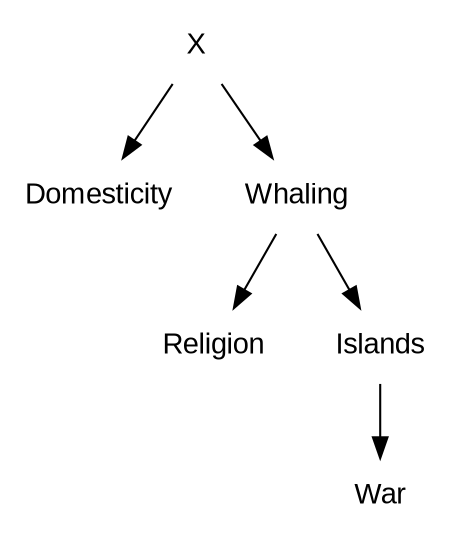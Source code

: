 digraph G {

    graph [splines=polyline]
    node [shape=plaintext fontname=arial]

    X [label="X"]
    A [label="Domesticity"]
    B [label="Whaling"]
    C [label="Religion"]
    D [label="Islands"]
    E [label="War"]
    
    X -> A
    X -> B
    B -> C
    B -> D
    D -> E
    
}